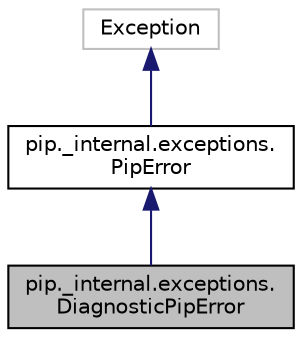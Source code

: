 digraph "pip._internal.exceptions.DiagnosticPipError"
{
 // LATEX_PDF_SIZE
  edge [fontname="Helvetica",fontsize="10",labelfontname="Helvetica",labelfontsize="10"];
  node [fontname="Helvetica",fontsize="10",shape=record];
  Node1 [label="pip._internal.exceptions.\lDiagnosticPipError",height=0.2,width=0.4,color="black", fillcolor="grey75", style="filled", fontcolor="black",tooltip=" "];
  Node2 -> Node1 [dir="back",color="midnightblue",fontsize="10",style="solid"];
  Node2 [label="pip._internal.exceptions.\lPipError",height=0.2,width=0.4,color="black", fillcolor="white", style="filled",URL="$classpip_1_1__internal_1_1exceptions_1_1PipError.html",tooltip=" "];
  Node3 -> Node2 [dir="back",color="midnightblue",fontsize="10",style="solid"];
  Node3 [label="Exception",height=0.2,width=0.4,color="grey75", fillcolor="white", style="filled",tooltip=" "];
}
